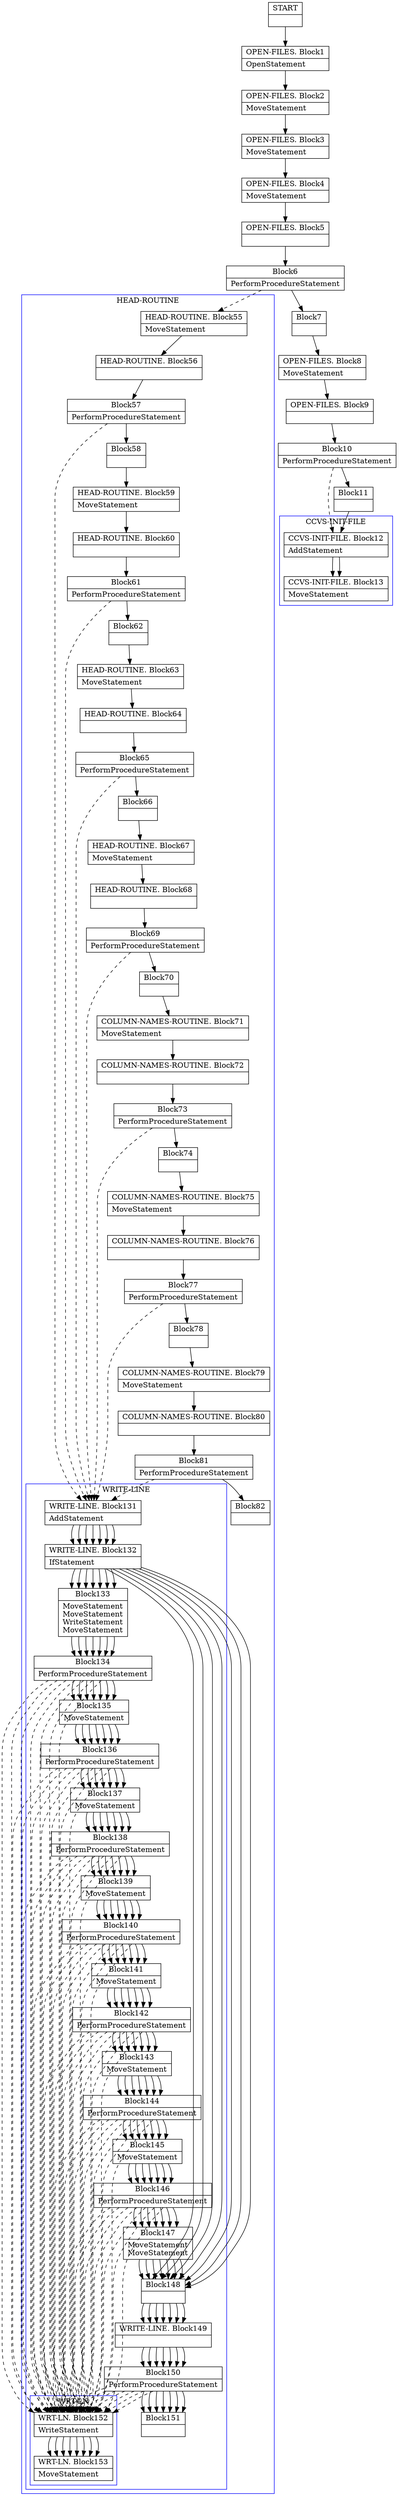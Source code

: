 digraph Cfg {
compound=true;
node [
shape = "record"
]

edge [
arrowtail = "empty"
]
Block0 [
label = "{START|}"
]
Block1 [
label = "{OPEN-FILES. Block1|OpenStatement\l}"
]
Block2 [
label = "{OPEN-FILES. Block2|MoveStatement\l}"
]
Block3 [
label = "{OPEN-FILES. Block3|MoveStatement\l}"
]
Block4 [
label = "{OPEN-FILES. Block4|MoveStatement\l}"
]
Block5 [
label = "{OPEN-FILES. Block5|}"
]
Block6 [
label = "{Block6|PerformProcedureStatement\l}"
]
subgraph cluster_1{
color = blue;
label = "HEAD-ROUTINE";
Block55 [
label = "{HEAD-ROUTINE. Block55|MoveStatement\l}"
]
Block56 [
label = "{HEAD-ROUTINE. Block56|}"
]
Block57 [
label = "{Block57|PerformProcedureStatement\l}"
]
subgraph cluster_8{
color = blue;
label = "WRITE-LINE";
Block131 [
label = "{WRITE-LINE. Block131|AddStatement\l}"
]
Block132 [
label = "{WRITE-LINE. Block132|IfStatement\l}"
]
Block133 [
label = "{Block133|MoveStatement\lMoveStatement\lWriteStatement\lMoveStatement\l}"
]
Block134 [
label = "{Block134|PerformProcedureStatement\l}"
]
subgraph cluster_22{
color = blue;
label = "WRT-LN";
Block152 [
label = "{WRT-LN. Block152|WriteStatement\l}"
]
Block153 [
label = "{WRT-LN. Block153|MoveStatement\l}"
]
Block152 -> Block153

}
Block134 -> Block152 [style=dashed]

Block135 [
label = "{Block135|MoveStatement\l}"
]
Block136 [
label = "{Block136|PerformProcedureStatement\l}"
]
subgraph cluster_23{
color = blue;
label = "WRT-LN";
Block152 [
label = "{WRT-LN. Block152|WriteStatement\l}"
]
Block153 [
label = "{WRT-LN. Block153|MoveStatement\l}"
]
Block152 -> Block153

}
Block136 -> Block152 [style=dashed]

Block137 [
label = "{Block137|MoveStatement\l}"
]
Block138 [
label = "{Block138|PerformProcedureStatement\l}"
]
subgraph cluster_24{
color = blue;
label = "WRT-LN";
Block152 [
label = "{WRT-LN. Block152|WriteStatement\l}"
]
Block153 [
label = "{WRT-LN. Block153|MoveStatement\l}"
]
Block152 -> Block153

}
Block138 -> Block152 [style=dashed]

Block139 [
label = "{Block139|MoveStatement\l}"
]
Block140 [
label = "{Block140|PerformProcedureStatement\l}"
]
subgraph cluster_25{
color = blue;
label = "WRT-LN";
Block152 [
label = "{WRT-LN. Block152|WriteStatement\l}"
]
Block153 [
label = "{WRT-LN. Block153|MoveStatement\l}"
]
Block152 -> Block153

}
Block140 -> Block152 [style=dashed]

Block141 [
label = "{Block141|MoveStatement\l}"
]
Block142 [
label = "{Block142|PerformProcedureStatement\l}"
]
subgraph cluster_26{
color = blue;
label = "WRT-LN";
Block152 [
label = "{WRT-LN. Block152|WriteStatement\l}"
]
Block153 [
label = "{WRT-LN. Block153|MoveStatement\l}"
]
Block152 -> Block153

}
Block142 -> Block152 [style=dashed]

Block143 [
label = "{Block143|MoveStatement\l}"
]
Block144 [
label = "{Block144|PerformProcedureStatement\l}"
]
subgraph cluster_27{
color = blue;
label = "WRT-LN";
Block152 [
label = "{WRT-LN. Block152|WriteStatement\l}"
]
Block153 [
label = "{WRT-LN. Block153|MoveStatement\l}"
]
Block152 -> Block153

}
Block144 -> Block152 [style=dashed]

Block145 [
label = "{Block145|MoveStatement\l}"
]
Block146 [
label = "{Block146|PerformProcedureStatement\l}"
]
subgraph cluster_28{
color = blue;
label = "WRT-LN";
Block152 [
label = "{WRT-LN. Block152|WriteStatement\l}"
]
Block153 [
label = "{WRT-LN. Block153|MoveStatement\l}"
]
Block152 -> Block153

}
Block146 -> Block152 [style=dashed]

Block147 [
label = "{Block147|MoveStatement\lMoveStatement\l}"
]
Block148 [
label = "{Block148|}"
]
Block149 [
label = "{WRITE-LINE. Block149|}"
]
Block150 [
label = "{Block150|PerformProcedureStatement\l}"
]
subgraph cluster_29{
color = blue;
label = "WRT-LN";
Block152 [
label = "{WRT-LN. Block152|WriteStatement\l}"
]
Block153 [
label = "{WRT-LN. Block153|MoveStatement\l}"
]
Block152 -> Block153

}
Block150 -> Block152 [style=dashed]

Block151 [
label = "{Block151|}"
]
Block131 -> Block132
Block132 -> Block133
Block132 -> Block148
Block133 -> Block134
Block134 -> Block135
Block135 -> Block136
Block136 -> Block137
Block137 -> Block138
Block138 -> Block139
Block139 -> Block140
Block140 -> Block141
Block141 -> Block142
Block142 -> Block143
Block143 -> Block144
Block144 -> Block145
Block145 -> Block146
Block146 -> Block147
Block147 -> Block148
Block148 -> Block149
Block149 -> Block150
Block150 -> Block151

}
Block57 -> Block131 [style=dashed]

Block58 [
label = "{Block58|}"
]
Block59 [
label = "{HEAD-ROUTINE. Block59|MoveStatement\l}"
]
Block60 [
label = "{HEAD-ROUTINE. Block60|}"
]
Block61 [
label = "{Block61|PerformProcedureStatement\l}"
]
subgraph cluster_9{
color = blue;
label = "WRITE-LINE";
Block131 [
label = "{WRITE-LINE. Block131|AddStatement\l}"
]
Block132 [
label = "{WRITE-LINE. Block132|IfStatement\l}"
]
Block133 [
label = "{Block133|MoveStatement\lMoveStatement\lWriteStatement\lMoveStatement\l}"
]
Block134 [
label = "{Block134|PerformProcedureStatement\l}"
]
Block134 -> Block152 [style=dashed]

Block135 [
label = "{Block135|MoveStatement\l}"
]
Block136 [
label = "{Block136|PerformProcedureStatement\l}"
]
Block136 -> Block152 [style=dashed]

Block137 [
label = "{Block137|MoveStatement\l}"
]
Block138 [
label = "{Block138|PerformProcedureStatement\l}"
]
Block138 -> Block152 [style=dashed]

Block139 [
label = "{Block139|MoveStatement\l}"
]
Block140 [
label = "{Block140|PerformProcedureStatement\l}"
]
Block140 -> Block152 [style=dashed]

Block141 [
label = "{Block141|MoveStatement\l}"
]
Block142 [
label = "{Block142|PerformProcedureStatement\l}"
]
Block142 -> Block152 [style=dashed]

Block143 [
label = "{Block143|MoveStatement\l}"
]
Block144 [
label = "{Block144|PerformProcedureStatement\l}"
]
Block144 -> Block152 [style=dashed]

Block145 [
label = "{Block145|MoveStatement\l}"
]
Block146 [
label = "{Block146|PerformProcedureStatement\l}"
]
Block146 -> Block152 [style=dashed]

Block147 [
label = "{Block147|MoveStatement\lMoveStatement\l}"
]
Block148 [
label = "{Block148|}"
]
Block149 [
label = "{WRITE-LINE. Block149|}"
]
Block150 [
label = "{Block150|PerformProcedureStatement\l}"
]
Block150 -> Block152 [style=dashed]

Block151 [
label = "{Block151|}"
]
Block131 -> Block132
Block132 -> Block133
Block132 -> Block148
Block133 -> Block134
Block134 -> Block135
Block135 -> Block136
Block136 -> Block137
Block137 -> Block138
Block138 -> Block139
Block139 -> Block140
Block140 -> Block141
Block141 -> Block142
Block142 -> Block143
Block143 -> Block144
Block144 -> Block145
Block145 -> Block146
Block146 -> Block147
Block147 -> Block148
Block148 -> Block149
Block149 -> Block150
Block150 -> Block151

}
Block61 -> Block131 [style=dashed]

Block62 [
label = "{Block62|}"
]
Block63 [
label = "{HEAD-ROUTINE. Block63|MoveStatement\l}"
]
Block64 [
label = "{HEAD-ROUTINE. Block64|}"
]
Block65 [
label = "{Block65|PerformProcedureStatement\l}"
]
subgraph cluster_10{
color = blue;
label = "WRITE-LINE";
Block131 [
label = "{WRITE-LINE. Block131|AddStatement\l}"
]
Block132 [
label = "{WRITE-LINE. Block132|IfStatement\l}"
]
Block133 [
label = "{Block133|MoveStatement\lMoveStatement\lWriteStatement\lMoveStatement\l}"
]
Block134 [
label = "{Block134|PerformProcedureStatement\l}"
]
Block134 -> Block152 [style=dashed]

Block135 [
label = "{Block135|MoveStatement\l}"
]
Block136 [
label = "{Block136|PerformProcedureStatement\l}"
]
Block136 -> Block152 [style=dashed]

Block137 [
label = "{Block137|MoveStatement\l}"
]
Block138 [
label = "{Block138|PerformProcedureStatement\l}"
]
Block138 -> Block152 [style=dashed]

Block139 [
label = "{Block139|MoveStatement\l}"
]
Block140 [
label = "{Block140|PerformProcedureStatement\l}"
]
Block140 -> Block152 [style=dashed]

Block141 [
label = "{Block141|MoveStatement\l}"
]
Block142 [
label = "{Block142|PerformProcedureStatement\l}"
]
Block142 -> Block152 [style=dashed]

Block143 [
label = "{Block143|MoveStatement\l}"
]
Block144 [
label = "{Block144|PerformProcedureStatement\l}"
]
Block144 -> Block152 [style=dashed]

Block145 [
label = "{Block145|MoveStatement\l}"
]
Block146 [
label = "{Block146|PerformProcedureStatement\l}"
]
Block146 -> Block152 [style=dashed]

Block147 [
label = "{Block147|MoveStatement\lMoveStatement\l}"
]
Block148 [
label = "{Block148|}"
]
Block149 [
label = "{WRITE-LINE. Block149|}"
]
Block150 [
label = "{Block150|PerformProcedureStatement\l}"
]
Block150 -> Block152 [style=dashed]

Block151 [
label = "{Block151|}"
]
Block131 -> Block132
Block132 -> Block133
Block132 -> Block148
Block133 -> Block134
Block134 -> Block135
Block135 -> Block136
Block136 -> Block137
Block137 -> Block138
Block138 -> Block139
Block139 -> Block140
Block140 -> Block141
Block141 -> Block142
Block142 -> Block143
Block143 -> Block144
Block144 -> Block145
Block145 -> Block146
Block146 -> Block147
Block147 -> Block148
Block148 -> Block149
Block149 -> Block150
Block150 -> Block151

}
Block65 -> Block131 [style=dashed]

Block66 [
label = "{Block66|}"
]
Block67 [
label = "{HEAD-ROUTINE. Block67|MoveStatement\l}"
]
Block68 [
label = "{HEAD-ROUTINE. Block68|}"
]
Block69 [
label = "{Block69|PerformProcedureStatement\l}"
]
subgraph cluster_11{
color = blue;
label = "WRITE-LINE";
Block131 [
label = "{WRITE-LINE. Block131|AddStatement\l}"
]
Block132 [
label = "{WRITE-LINE. Block132|IfStatement\l}"
]
Block133 [
label = "{Block133|MoveStatement\lMoveStatement\lWriteStatement\lMoveStatement\l}"
]
Block134 [
label = "{Block134|PerformProcedureStatement\l}"
]
Block134 -> Block152 [style=dashed]

Block135 [
label = "{Block135|MoveStatement\l}"
]
Block136 [
label = "{Block136|PerformProcedureStatement\l}"
]
Block136 -> Block152 [style=dashed]

Block137 [
label = "{Block137|MoveStatement\l}"
]
Block138 [
label = "{Block138|PerformProcedureStatement\l}"
]
Block138 -> Block152 [style=dashed]

Block139 [
label = "{Block139|MoveStatement\l}"
]
Block140 [
label = "{Block140|PerformProcedureStatement\l}"
]
Block140 -> Block152 [style=dashed]

Block141 [
label = "{Block141|MoveStatement\l}"
]
Block142 [
label = "{Block142|PerformProcedureStatement\l}"
]
Block142 -> Block152 [style=dashed]

Block143 [
label = "{Block143|MoveStatement\l}"
]
Block144 [
label = "{Block144|PerformProcedureStatement\l}"
]
Block144 -> Block152 [style=dashed]

Block145 [
label = "{Block145|MoveStatement\l}"
]
Block146 [
label = "{Block146|PerformProcedureStatement\l}"
]
Block146 -> Block152 [style=dashed]

Block147 [
label = "{Block147|MoveStatement\lMoveStatement\l}"
]
Block148 [
label = "{Block148|}"
]
Block149 [
label = "{WRITE-LINE. Block149|}"
]
Block150 [
label = "{Block150|PerformProcedureStatement\l}"
]
Block150 -> Block152 [style=dashed]

Block151 [
label = "{Block151|}"
]
Block131 -> Block132
Block132 -> Block133
Block132 -> Block148
Block133 -> Block134
Block134 -> Block135
Block135 -> Block136
Block136 -> Block137
Block137 -> Block138
Block138 -> Block139
Block139 -> Block140
Block140 -> Block141
Block141 -> Block142
Block142 -> Block143
Block143 -> Block144
Block144 -> Block145
Block145 -> Block146
Block146 -> Block147
Block147 -> Block148
Block148 -> Block149
Block149 -> Block150
Block150 -> Block151

}
Block69 -> Block131 [style=dashed]

Block70 [
label = "{Block70|}"
]
Block71 [
label = "{COLUMN-NAMES-ROUTINE. Block71|MoveStatement\l}"
]
Block72 [
label = "{COLUMN-NAMES-ROUTINE. Block72|}"
]
Block73 [
label = "{Block73|PerformProcedureStatement\l}"
]
subgraph cluster_12{
color = blue;
label = "WRITE-LINE";
Block131 [
label = "{WRITE-LINE. Block131|AddStatement\l}"
]
Block132 [
label = "{WRITE-LINE. Block132|IfStatement\l}"
]
Block133 [
label = "{Block133|MoveStatement\lMoveStatement\lWriteStatement\lMoveStatement\l}"
]
Block134 [
label = "{Block134|PerformProcedureStatement\l}"
]
Block134 -> Block152 [style=dashed]

Block135 [
label = "{Block135|MoveStatement\l}"
]
Block136 [
label = "{Block136|PerformProcedureStatement\l}"
]
Block136 -> Block152 [style=dashed]

Block137 [
label = "{Block137|MoveStatement\l}"
]
Block138 [
label = "{Block138|PerformProcedureStatement\l}"
]
Block138 -> Block152 [style=dashed]

Block139 [
label = "{Block139|MoveStatement\l}"
]
Block140 [
label = "{Block140|PerformProcedureStatement\l}"
]
Block140 -> Block152 [style=dashed]

Block141 [
label = "{Block141|MoveStatement\l}"
]
Block142 [
label = "{Block142|PerformProcedureStatement\l}"
]
Block142 -> Block152 [style=dashed]

Block143 [
label = "{Block143|MoveStatement\l}"
]
Block144 [
label = "{Block144|PerformProcedureStatement\l}"
]
Block144 -> Block152 [style=dashed]

Block145 [
label = "{Block145|MoveStatement\l}"
]
Block146 [
label = "{Block146|PerformProcedureStatement\l}"
]
Block146 -> Block152 [style=dashed]

Block147 [
label = "{Block147|MoveStatement\lMoveStatement\l}"
]
Block148 [
label = "{Block148|}"
]
Block149 [
label = "{WRITE-LINE. Block149|}"
]
Block150 [
label = "{Block150|PerformProcedureStatement\l}"
]
Block150 -> Block152 [style=dashed]

Block151 [
label = "{Block151|}"
]
Block131 -> Block132
Block132 -> Block133
Block132 -> Block148
Block133 -> Block134
Block134 -> Block135
Block135 -> Block136
Block136 -> Block137
Block137 -> Block138
Block138 -> Block139
Block139 -> Block140
Block140 -> Block141
Block141 -> Block142
Block142 -> Block143
Block143 -> Block144
Block144 -> Block145
Block145 -> Block146
Block146 -> Block147
Block147 -> Block148
Block148 -> Block149
Block149 -> Block150
Block150 -> Block151

}
Block73 -> Block131 [style=dashed]

Block74 [
label = "{Block74|}"
]
Block75 [
label = "{COLUMN-NAMES-ROUTINE. Block75|MoveStatement\l}"
]
Block76 [
label = "{COLUMN-NAMES-ROUTINE. Block76|}"
]
Block77 [
label = "{Block77|PerformProcedureStatement\l}"
]
subgraph cluster_13{
color = blue;
label = "WRITE-LINE";
Block131 [
label = "{WRITE-LINE. Block131|AddStatement\l}"
]
Block132 [
label = "{WRITE-LINE. Block132|IfStatement\l}"
]
Block133 [
label = "{Block133|MoveStatement\lMoveStatement\lWriteStatement\lMoveStatement\l}"
]
Block134 [
label = "{Block134|PerformProcedureStatement\l}"
]
Block134 -> Block152 [style=dashed]

Block135 [
label = "{Block135|MoveStatement\l}"
]
Block136 [
label = "{Block136|PerformProcedureStatement\l}"
]
Block136 -> Block152 [style=dashed]

Block137 [
label = "{Block137|MoveStatement\l}"
]
Block138 [
label = "{Block138|PerformProcedureStatement\l}"
]
Block138 -> Block152 [style=dashed]

Block139 [
label = "{Block139|MoveStatement\l}"
]
Block140 [
label = "{Block140|PerformProcedureStatement\l}"
]
Block140 -> Block152 [style=dashed]

Block141 [
label = "{Block141|MoveStatement\l}"
]
Block142 [
label = "{Block142|PerformProcedureStatement\l}"
]
Block142 -> Block152 [style=dashed]

Block143 [
label = "{Block143|MoveStatement\l}"
]
Block144 [
label = "{Block144|PerformProcedureStatement\l}"
]
Block144 -> Block152 [style=dashed]

Block145 [
label = "{Block145|MoveStatement\l}"
]
Block146 [
label = "{Block146|PerformProcedureStatement\l}"
]
Block146 -> Block152 [style=dashed]

Block147 [
label = "{Block147|MoveStatement\lMoveStatement\l}"
]
Block148 [
label = "{Block148|}"
]
Block149 [
label = "{WRITE-LINE. Block149|}"
]
Block150 [
label = "{Block150|PerformProcedureStatement\l}"
]
Block150 -> Block152 [style=dashed]

Block151 [
label = "{Block151|}"
]
Block131 -> Block132
Block132 -> Block133
Block132 -> Block148
Block133 -> Block134
Block134 -> Block135
Block135 -> Block136
Block136 -> Block137
Block137 -> Block138
Block138 -> Block139
Block139 -> Block140
Block140 -> Block141
Block141 -> Block142
Block142 -> Block143
Block143 -> Block144
Block144 -> Block145
Block145 -> Block146
Block146 -> Block147
Block147 -> Block148
Block148 -> Block149
Block149 -> Block150
Block150 -> Block151

}
Block77 -> Block131 [style=dashed]

Block78 [
label = "{Block78|}"
]
Block79 [
label = "{COLUMN-NAMES-ROUTINE. Block79|MoveStatement\l}"
]
Block80 [
label = "{COLUMN-NAMES-ROUTINE. Block80|}"
]
Block81 [
label = "{Block81|PerformProcedureStatement\l}"
]
subgraph cluster_14{
color = blue;
label = "WRITE-LINE";
Block131 [
label = "{WRITE-LINE. Block131|AddStatement\l}"
]
Block132 [
label = "{WRITE-LINE. Block132|IfStatement\l}"
]
Block133 [
label = "{Block133|MoveStatement\lMoveStatement\lWriteStatement\lMoveStatement\l}"
]
Block134 [
label = "{Block134|PerformProcedureStatement\l}"
]
Block134 -> Block152 [style=dashed]

Block135 [
label = "{Block135|MoveStatement\l}"
]
Block136 [
label = "{Block136|PerformProcedureStatement\l}"
]
Block136 -> Block152 [style=dashed]

Block137 [
label = "{Block137|MoveStatement\l}"
]
Block138 [
label = "{Block138|PerformProcedureStatement\l}"
]
Block138 -> Block152 [style=dashed]

Block139 [
label = "{Block139|MoveStatement\l}"
]
Block140 [
label = "{Block140|PerformProcedureStatement\l}"
]
Block140 -> Block152 [style=dashed]

Block141 [
label = "{Block141|MoveStatement\l}"
]
Block142 [
label = "{Block142|PerformProcedureStatement\l}"
]
Block142 -> Block152 [style=dashed]

Block143 [
label = "{Block143|MoveStatement\l}"
]
Block144 [
label = "{Block144|PerformProcedureStatement\l}"
]
Block144 -> Block152 [style=dashed]

Block145 [
label = "{Block145|MoveStatement\l}"
]
Block146 [
label = "{Block146|PerformProcedureStatement\l}"
]
Block146 -> Block152 [style=dashed]

Block147 [
label = "{Block147|MoveStatement\lMoveStatement\l}"
]
Block148 [
label = "{Block148|}"
]
Block149 [
label = "{WRITE-LINE. Block149|}"
]
Block150 [
label = "{Block150|PerformProcedureStatement\l}"
]
Block150 -> Block152 [style=dashed]

Block151 [
label = "{Block151|}"
]
Block131 -> Block132
Block132 -> Block133
Block132 -> Block148
Block133 -> Block134
Block134 -> Block135
Block135 -> Block136
Block136 -> Block137
Block137 -> Block138
Block138 -> Block139
Block139 -> Block140
Block140 -> Block141
Block141 -> Block142
Block142 -> Block143
Block143 -> Block144
Block144 -> Block145
Block145 -> Block146
Block146 -> Block147
Block147 -> Block148
Block148 -> Block149
Block149 -> Block150
Block150 -> Block151

}
Block81 -> Block131 [style=dashed]

Block82 [
label = "{Block82|}"
]
Block55 -> Block56
Block56 -> Block57
Block57 -> Block58
Block58 -> Block59
Block59 -> Block60
Block60 -> Block61
Block61 -> Block62
Block62 -> Block63
Block63 -> Block64
Block64 -> Block65
Block65 -> Block66
Block66 -> Block67
Block67 -> Block68
Block68 -> Block69
Block69 -> Block70
Block70 -> Block71
Block71 -> Block72
Block72 -> Block73
Block73 -> Block74
Block74 -> Block75
Block75 -> Block76
Block76 -> Block77
Block77 -> Block78
Block78 -> Block79
Block79 -> Block80
Block80 -> Block81
Block81 -> Block82

}
Block6 -> Block55 [style=dashed]

Block7 [
label = "{Block7|}"
]
Block8 [
label = "{OPEN-FILES. Block8|MoveStatement\l}"
]
Block9 [
label = "{OPEN-FILES. Block9|}"
]
Block10 [
label = "{Block10|PerformProcedureStatement\l}"
]
subgraph cluster_2{
color = blue;
label = "CCVS-INIT-FILE";
Block12 [
label = "{CCVS-INIT-FILE. Block12|AddStatement\l}"
]
Block13 [
label = "{CCVS-INIT-FILE. Block13|MoveStatement\l}"
]
Block12 -> Block13

}
Block10 -> Block12 [style=dashed]

Block11 [
label = "{Block11|}"
]
Block12 [
label = "{CCVS-INIT-FILE. Block12|AddStatement\l}"
]
Block13 [
label = "{CCVS-INIT-FILE. Block13|MoveStatement\l}"
]
Block0 -> Block1
Block1 -> Block2
Block2 -> Block3
Block3 -> Block4
Block4 -> Block5
Block5 -> Block6
Block6 -> Block7
Block7 -> Block8
Block8 -> Block9
Block9 -> Block10
Block10 -> Block11
Block11 -> Block12
Block12 -> Block13

}
